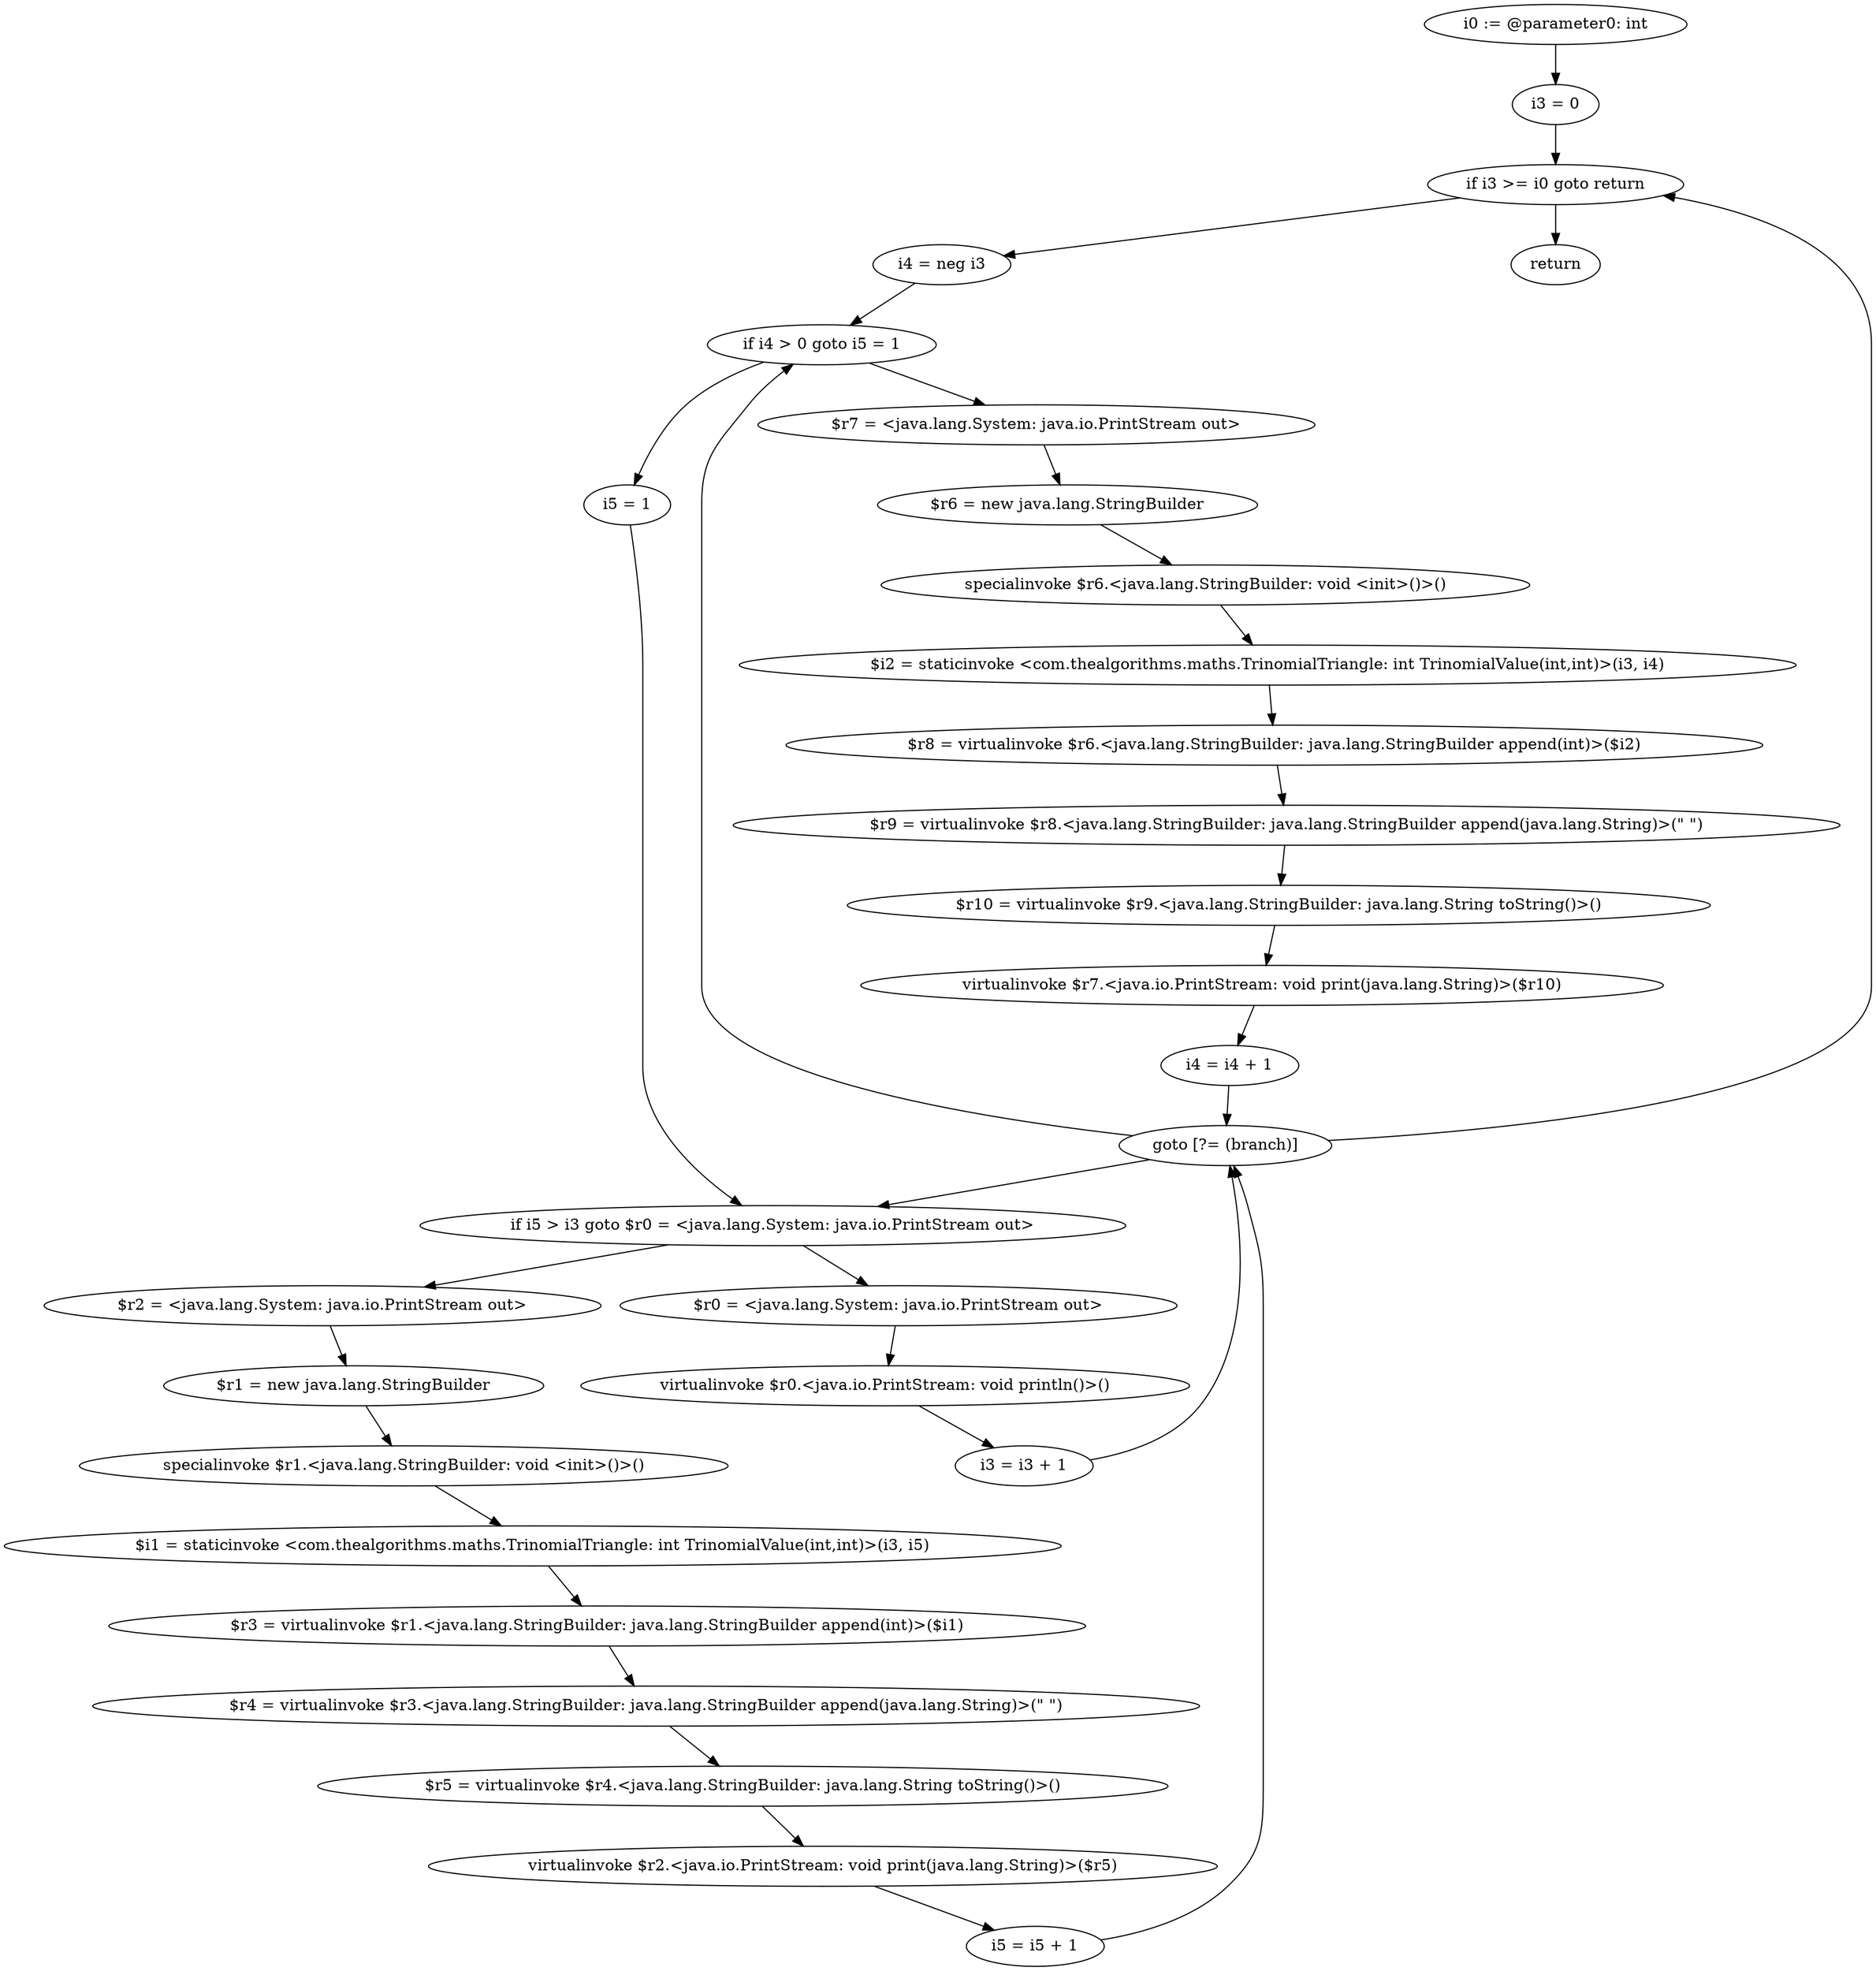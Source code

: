 digraph "unitGraph" {
    "i0 := @parameter0: int"
    "i3 = 0"
    "if i3 >= i0 goto return"
    "i4 = neg i3"
    "if i4 > 0 goto i5 = 1"
    "$r7 = <java.lang.System: java.io.PrintStream out>"
    "$r6 = new java.lang.StringBuilder"
    "specialinvoke $r6.<java.lang.StringBuilder: void <init>()>()"
    "$i2 = staticinvoke <com.thealgorithms.maths.TrinomialTriangle: int TrinomialValue(int,int)>(i3, i4)"
    "$r8 = virtualinvoke $r6.<java.lang.StringBuilder: java.lang.StringBuilder append(int)>($i2)"
    "$r9 = virtualinvoke $r8.<java.lang.StringBuilder: java.lang.StringBuilder append(java.lang.String)>(\" \")"
    "$r10 = virtualinvoke $r9.<java.lang.StringBuilder: java.lang.String toString()>()"
    "virtualinvoke $r7.<java.io.PrintStream: void print(java.lang.String)>($r10)"
    "i4 = i4 + 1"
    "goto [?= (branch)]"
    "i5 = 1"
    "if i5 > i3 goto $r0 = <java.lang.System: java.io.PrintStream out>"
    "$r2 = <java.lang.System: java.io.PrintStream out>"
    "$r1 = new java.lang.StringBuilder"
    "specialinvoke $r1.<java.lang.StringBuilder: void <init>()>()"
    "$i1 = staticinvoke <com.thealgorithms.maths.TrinomialTriangle: int TrinomialValue(int,int)>(i3, i5)"
    "$r3 = virtualinvoke $r1.<java.lang.StringBuilder: java.lang.StringBuilder append(int)>($i1)"
    "$r4 = virtualinvoke $r3.<java.lang.StringBuilder: java.lang.StringBuilder append(java.lang.String)>(\" \")"
    "$r5 = virtualinvoke $r4.<java.lang.StringBuilder: java.lang.String toString()>()"
    "virtualinvoke $r2.<java.io.PrintStream: void print(java.lang.String)>($r5)"
    "i5 = i5 + 1"
    "$r0 = <java.lang.System: java.io.PrintStream out>"
    "virtualinvoke $r0.<java.io.PrintStream: void println()>()"
    "i3 = i3 + 1"
    "return"
    "i0 := @parameter0: int"->"i3 = 0";
    "i3 = 0"->"if i3 >= i0 goto return";
    "if i3 >= i0 goto return"->"i4 = neg i3";
    "if i3 >= i0 goto return"->"return";
    "i4 = neg i3"->"if i4 > 0 goto i5 = 1";
    "if i4 > 0 goto i5 = 1"->"$r7 = <java.lang.System: java.io.PrintStream out>";
    "if i4 > 0 goto i5 = 1"->"i5 = 1";
    "$r7 = <java.lang.System: java.io.PrintStream out>"->"$r6 = new java.lang.StringBuilder";
    "$r6 = new java.lang.StringBuilder"->"specialinvoke $r6.<java.lang.StringBuilder: void <init>()>()";
    "specialinvoke $r6.<java.lang.StringBuilder: void <init>()>()"->"$i2 = staticinvoke <com.thealgorithms.maths.TrinomialTriangle: int TrinomialValue(int,int)>(i3, i4)";
    "$i2 = staticinvoke <com.thealgorithms.maths.TrinomialTriangle: int TrinomialValue(int,int)>(i3, i4)"->"$r8 = virtualinvoke $r6.<java.lang.StringBuilder: java.lang.StringBuilder append(int)>($i2)";
    "$r8 = virtualinvoke $r6.<java.lang.StringBuilder: java.lang.StringBuilder append(int)>($i2)"->"$r9 = virtualinvoke $r8.<java.lang.StringBuilder: java.lang.StringBuilder append(java.lang.String)>(\" \")";
    "$r9 = virtualinvoke $r8.<java.lang.StringBuilder: java.lang.StringBuilder append(java.lang.String)>(\" \")"->"$r10 = virtualinvoke $r9.<java.lang.StringBuilder: java.lang.String toString()>()";
    "$r10 = virtualinvoke $r9.<java.lang.StringBuilder: java.lang.String toString()>()"->"virtualinvoke $r7.<java.io.PrintStream: void print(java.lang.String)>($r10)";
    "virtualinvoke $r7.<java.io.PrintStream: void print(java.lang.String)>($r10)"->"i4 = i4 + 1";
    "i4 = i4 + 1"->"goto [?= (branch)]";
    "goto [?= (branch)]"->"if i4 > 0 goto i5 = 1";
    "i5 = 1"->"if i5 > i3 goto $r0 = <java.lang.System: java.io.PrintStream out>";
    "if i5 > i3 goto $r0 = <java.lang.System: java.io.PrintStream out>"->"$r2 = <java.lang.System: java.io.PrintStream out>";
    "if i5 > i3 goto $r0 = <java.lang.System: java.io.PrintStream out>"->"$r0 = <java.lang.System: java.io.PrintStream out>";
    "$r2 = <java.lang.System: java.io.PrintStream out>"->"$r1 = new java.lang.StringBuilder";
    "$r1 = new java.lang.StringBuilder"->"specialinvoke $r1.<java.lang.StringBuilder: void <init>()>()";
    "specialinvoke $r1.<java.lang.StringBuilder: void <init>()>()"->"$i1 = staticinvoke <com.thealgorithms.maths.TrinomialTriangle: int TrinomialValue(int,int)>(i3, i5)";
    "$i1 = staticinvoke <com.thealgorithms.maths.TrinomialTriangle: int TrinomialValue(int,int)>(i3, i5)"->"$r3 = virtualinvoke $r1.<java.lang.StringBuilder: java.lang.StringBuilder append(int)>($i1)";
    "$r3 = virtualinvoke $r1.<java.lang.StringBuilder: java.lang.StringBuilder append(int)>($i1)"->"$r4 = virtualinvoke $r3.<java.lang.StringBuilder: java.lang.StringBuilder append(java.lang.String)>(\" \")";
    "$r4 = virtualinvoke $r3.<java.lang.StringBuilder: java.lang.StringBuilder append(java.lang.String)>(\" \")"->"$r5 = virtualinvoke $r4.<java.lang.StringBuilder: java.lang.String toString()>()";
    "$r5 = virtualinvoke $r4.<java.lang.StringBuilder: java.lang.String toString()>()"->"virtualinvoke $r2.<java.io.PrintStream: void print(java.lang.String)>($r5)";
    "virtualinvoke $r2.<java.io.PrintStream: void print(java.lang.String)>($r5)"->"i5 = i5 + 1";
    "i5 = i5 + 1"->"goto [?= (branch)]";
    "goto [?= (branch)]"->"if i5 > i3 goto $r0 = <java.lang.System: java.io.PrintStream out>";
    "$r0 = <java.lang.System: java.io.PrintStream out>"->"virtualinvoke $r0.<java.io.PrintStream: void println()>()";
    "virtualinvoke $r0.<java.io.PrintStream: void println()>()"->"i3 = i3 + 1";
    "i3 = i3 + 1"->"goto [?= (branch)]";
    "goto [?= (branch)]"->"if i3 >= i0 goto return";
}
